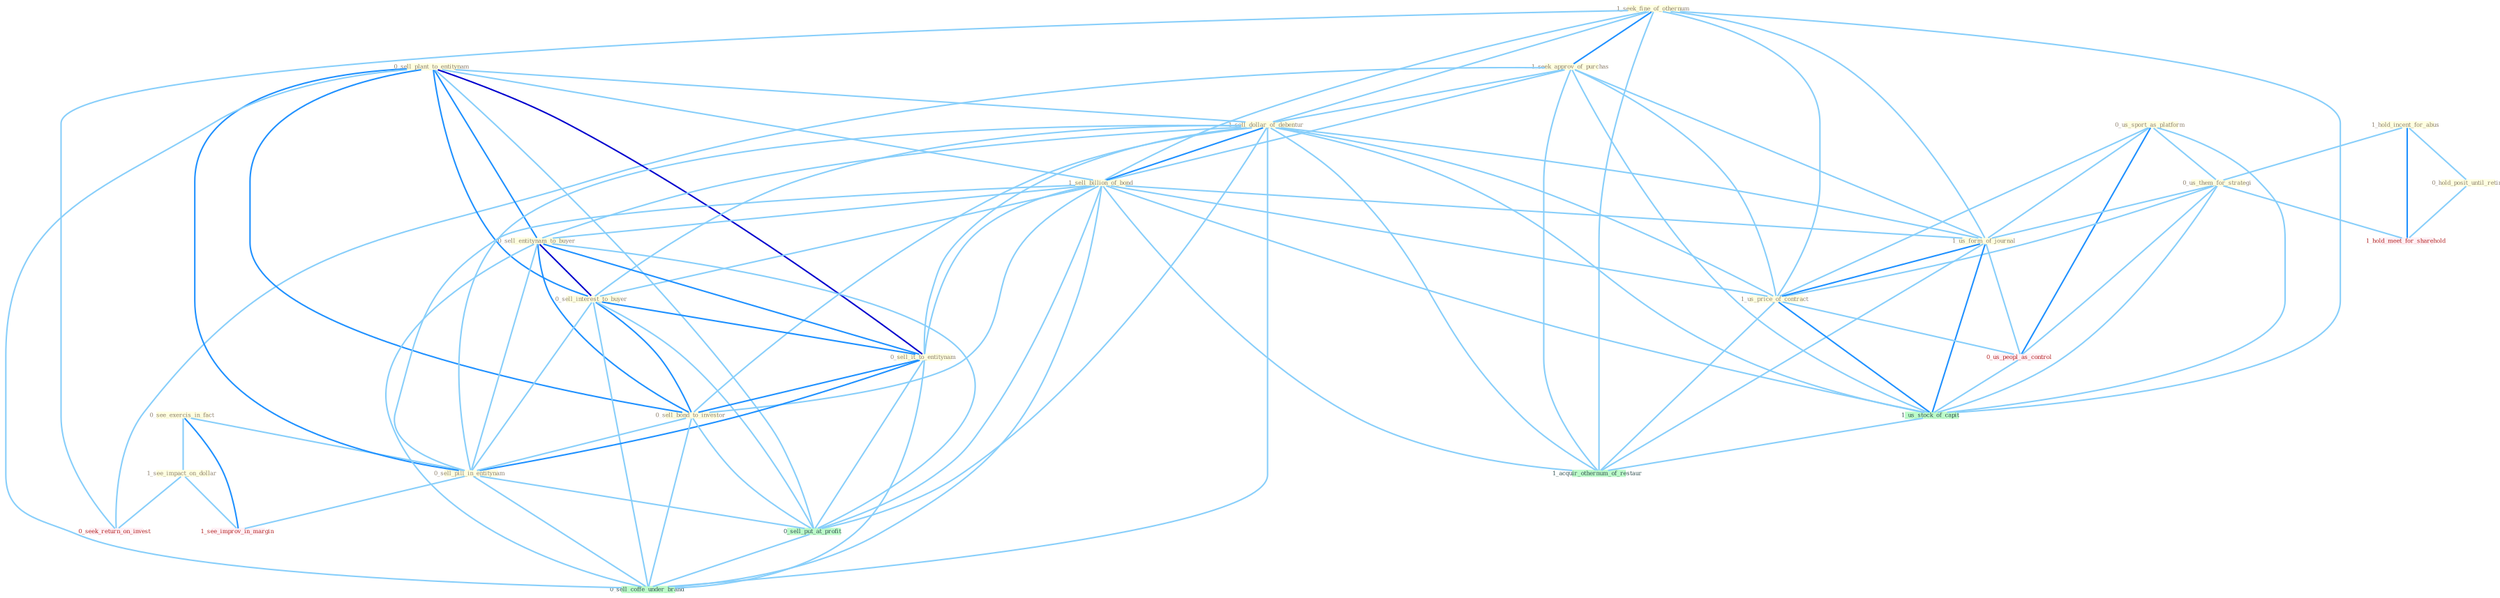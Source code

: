 Graph G{ 
    node
    [shape=polygon,style=filled,width=.5,height=.06,color="#BDFCC9",fixedsize=true,fontsize=4,
    fontcolor="#2f4f4f"];
    {node
    [color="#ffffe0", fontcolor="#8b7d6b"] "1_seek_fine_of_othernum " "1_seek_approv_of_purchas " "0_see_exercis_in_fact " "0_us_sport_as_platform " "1_hold_incent_for_abus " "1_see_impact_on_dollar " "0_sell_plant_to_entitynam " "0_us_them_for_strategi " "1_sell_dollar_of_debentur " "1_sell_billion_of_bond " "0_sell_entitynam_to_buyer " "0_sell_interest_to_buyer " "1_us_form_of_journal " "0_hold_posit_until_retir " "0_sell_it_to_entitynam " "0_sell_bond_to_investor " "0_sell_pill_in_entitynam " "1_us_price_of_contract "}
{node [color="#fff0f5", fontcolor="#b22222"] "0_us_peopl_as_control " "0_seek_return_on_invest " "1_see_improv_in_margin " "1_hold_meet_for_sharehold "}
edge [color="#B0E2FF"];

	"1_seek_fine_of_othernum " -- "1_seek_approv_of_purchas " [w="2", color="#1e90ff" , len=0.8];
	"1_seek_fine_of_othernum " -- "1_sell_dollar_of_debentur " [w="1", color="#87cefa" ];
	"1_seek_fine_of_othernum " -- "1_sell_billion_of_bond " [w="1", color="#87cefa" ];
	"1_seek_fine_of_othernum " -- "1_us_form_of_journal " [w="1", color="#87cefa" ];
	"1_seek_fine_of_othernum " -- "1_us_price_of_contract " [w="1", color="#87cefa" ];
	"1_seek_fine_of_othernum " -- "0_seek_return_on_invest " [w="1", color="#87cefa" ];
	"1_seek_fine_of_othernum " -- "1_us_stock_of_capit " [w="1", color="#87cefa" ];
	"1_seek_fine_of_othernum " -- "1_acquir_othernum_of_restaur " [w="1", color="#87cefa" ];
	"1_seek_approv_of_purchas " -- "1_sell_dollar_of_debentur " [w="1", color="#87cefa" ];
	"1_seek_approv_of_purchas " -- "1_sell_billion_of_bond " [w="1", color="#87cefa" ];
	"1_seek_approv_of_purchas " -- "1_us_form_of_journal " [w="1", color="#87cefa" ];
	"1_seek_approv_of_purchas " -- "1_us_price_of_contract " [w="1", color="#87cefa" ];
	"1_seek_approv_of_purchas " -- "0_seek_return_on_invest " [w="1", color="#87cefa" ];
	"1_seek_approv_of_purchas " -- "1_us_stock_of_capit " [w="1", color="#87cefa" ];
	"1_seek_approv_of_purchas " -- "1_acquir_othernum_of_restaur " [w="1", color="#87cefa" ];
	"0_see_exercis_in_fact " -- "1_see_impact_on_dollar " [w="1", color="#87cefa" ];
	"0_see_exercis_in_fact " -- "0_sell_pill_in_entitynam " [w="1", color="#87cefa" ];
	"0_see_exercis_in_fact " -- "1_see_improv_in_margin " [w="2", color="#1e90ff" , len=0.8];
	"0_us_sport_as_platform " -- "0_us_them_for_strategi " [w="1", color="#87cefa" ];
	"0_us_sport_as_platform " -- "1_us_form_of_journal " [w="1", color="#87cefa" ];
	"0_us_sport_as_platform " -- "1_us_price_of_contract " [w="1", color="#87cefa" ];
	"0_us_sport_as_platform " -- "0_us_peopl_as_control " [w="2", color="#1e90ff" , len=0.8];
	"0_us_sport_as_platform " -- "1_us_stock_of_capit " [w="1", color="#87cefa" ];
	"1_hold_incent_for_abus " -- "0_us_them_for_strategi " [w="1", color="#87cefa" ];
	"1_hold_incent_for_abus " -- "0_hold_posit_until_retir " [w="1", color="#87cefa" ];
	"1_hold_incent_for_abus " -- "1_hold_meet_for_sharehold " [w="2", color="#1e90ff" , len=0.8];
	"1_see_impact_on_dollar " -- "0_seek_return_on_invest " [w="1", color="#87cefa" ];
	"1_see_impact_on_dollar " -- "1_see_improv_in_margin " [w="1", color="#87cefa" ];
	"0_sell_plant_to_entitynam " -- "1_sell_dollar_of_debentur " [w="1", color="#87cefa" ];
	"0_sell_plant_to_entitynam " -- "1_sell_billion_of_bond " [w="1", color="#87cefa" ];
	"0_sell_plant_to_entitynam " -- "0_sell_entitynam_to_buyer " [w="2", color="#1e90ff" , len=0.8];
	"0_sell_plant_to_entitynam " -- "0_sell_interest_to_buyer " [w="2", color="#1e90ff" , len=0.8];
	"0_sell_plant_to_entitynam " -- "0_sell_it_to_entitynam " [w="3", color="#0000cd" , len=0.6];
	"0_sell_plant_to_entitynam " -- "0_sell_bond_to_investor " [w="2", color="#1e90ff" , len=0.8];
	"0_sell_plant_to_entitynam " -- "0_sell_pill_in_entitynam " [w="2", color="#1e90ff" , len=0.8];
	"0_sell_plant_to_entitynam " -- "0_sell_put_at_profit " [w="1", color="#87cefa" ];
	"0_sell_plant_to_entitynam " -- "0_sell_coffe_under_brand " [w="1", color="#87cefa" ];
	"0_us_them_for_strategi " -- "1_us_form_of_journal " [w="1", color="#87cefa" ];
	"0_us_them_for_strategi " -- "1_us_price_of_contract " [w="1", color="#87cefa" ];
	"0_us_them_for_strategi " -- "0_us_peopl_as_control " [w="1", color="#87cefa" ];
	"0_us_them_for_strategi " -- "1_us_stock_of_capit " [w="1", color="#87cefa" ];
	"0_us_them_for_strategi " -- "1_hold_meet_for_sharehold " [w="1", color="#87cefa" ];
	"1_sell_dollar_of_debentur " -- "1_sell_billion_of_bond " [w="2", color="#1e90ff" , len=0.8];
	"1_sell_dollar_of_debentur " -- "0_sell_entitynam_to_buyer " [w="1", color="#87cefa" ];
	"1_sell_dollar_of_debentur " -- "0_sell_interest_to_buyer " [w="1", color="#87cefa" ];
	"1_sell_dollar_of_debentur " -- "1_us_form_of_journal " [w="1", color="#87cefa" ];
	"1_sell_dollar_of_debentur " -- "0_sell_it_to_entitynam " [w="1", color="#87cefa" ];
	"1_sell_dollar_of_debentur " -- "0_sell_bond_to_investor " [w="1", color="#87cefa" ];
	"1_sell_dollar_of_debentur " -- "0_sell_pill_in_entitynam " [w="1", color="#87cefa" ];
	"1_sell_dollar_of_debentur " -- "1_us_price_of_contract " [w="1", color="#87cefa" ];
	"1_sell_dollar_of_debentur " -- "0_sell_put_at_profit " [w="1", color="#87cefa" ];
	"1_sell_dollar_of_debentur " -- "1_us_stock_of_capit " [w="1", color="#87cefa" ];
	"1_sell_dollar_of_debentur " -- "0_sell_coffe_under_brand " [w="1", color="#87cefa" ];
	"1_sell_dollar_of_debentur " -- "1_acquir_othernum_of_restaur " [w="1", color="#87cefa" ];
	"1_sell_billion_of_bond " -- "0_sell_entitynam_to_buyer " [w="1", color="#87cefa" ];
	"1_sell_billion_of_bond " -- "0_sell_interest_to_buyer " [w="1", color="#87cefa" ];
	"1_sell_billion_of_bond " -- "1_us_form_of_journal " [w="1", color="#87cefa" ];
	"1_sell_billion_of_bond " -- "0_sell_it_to_entitynam " [w="1", color="#87cefa" ];
	"1_sell_billion_of_bond " -- "0_sell_bond_to_investor " [w="1", color="#87cefa" ];
	"1_sell_billion_of_bond " -- "0_sell_pill_in_entitynam " [w="1", color="#87cefa" ];
	"1_sell_billion_of_bond " -- "1_us_price_of_contract " [w="1", color="#87cefa" ];
	"1_sell_billion_of_bond " -- "0_sell_put_at_profit " [w="1", color="#87cefa" ];
	"1_sell_billion_of_bond " -- "1_us_stock_of_capit " [w="1", color="#87cefa" ];
	"1_sell_billion_of_bond " -- "0_sell_coffe_under_brand " [w="1", color="#87cefa" ];
	"1_sell_billion_of_bond " -- "1_acquir_othernum_of_restaur " [w="1", color="#87cefa" ];
	"0_sell_entitynam_to_buyer " -- "0_sell_interest_to_buyer " [w="3", color="#0000cd" , len=0.6];
	"0_sell_entitynam_to_buyer " -- "0_sell_it_to_entitynam " [w="2", color="#1e90ff" , len=0.8];
	"0_sell_entitynam_to_buyer " -- "0_sell_bond_to_investor " [w="2", color="#1e90ff" , len=0.8];
	"0_sell_entitynam_to_buyer " -- "0_sell_pill_in_entitynam " [w="1", color="#87cefa" ];
	"0_sell_entitynam_to_buyer " -- "0_sell_put_at_profit " [w="1", color="#87cefa" ];
	"0_sell_entitynam_to_buyer " -- "0_sell_coffe_under_brand " [w="1", color="#87cefa" ];
	"0_sell_interest_to_buyer " -- "0_sell_it_to_entitynam " [w="2", color="#1e90ff" , len=0.8];
	"0_sell_interest_to_buyer " -- "0_sell_bond_to_investor " [w="2", color="#1e90ff" , len=0.8];
	"0_sell_interest_to_buyer " -- "0_sell_pill_in_entitynam " [w="1", color="#87cefa" ];
	"0_sell_interest_to_buyer " -- "0_sell_put_at_profit " [w="1", color="#87cefa" ];
	"0_sell_interest_to_buyer " -- "0_sell_coffe_under_brand " [w="1", color="#87cefa" ];
	"1_us_form_of_journal " -- "1_us_price_of_contract " [w="2", color="#1e90ff" , len=0.8];
	"1_us_form_of_journal " -- "0_us_peopl_as_control " [w="1", color="#87cefa" ];
	"1_us_form_of_journal " -- "1_us_stock_of_capit " [w="2", color="#1e90ff" , len=0.8];
	"1_us_form_of_journal " -- "1_acquir_othernum_of_restaur " [w="1", color="#87cefa" ];
	"0_hold_posit_until_retir " -- "1_hold_meet_for_sharehold " [w="1", color="#87cefa" ];
	"0_sell_it_to_entitynam " -- "0_sell_bond_to_investor " [w="2", color="#1e90ff" , len=0.8];
	"0_sell_it_to_entitynam " -- "0_sell_pill_in_entitynam " [w="2", color="#1e90ff" , len=0.8];
	"0_sell_it_to_entitynam " -- "0_sell_put_at_profit " [w="1", color="#87cefa" ];
	"0_sell_it_to_entitynam " -- "0_sell_coffe_under_brand " [w="1", color="#87cefa" ];
	"0_sell_bond_to_investor " -- "0_sell_pill_in_entitynam " [w="1", color="#87cefa" ];
	"0_sell_bond_to_investor " -- "0_sell_put_at_profit " [w="1", color="#87cefa" ];
	"0_sell_bond_to_investor " -- "0_sell_coffe_under_brand " [w="1", color="#87cefa" ];
	"0_sell_pill_in_entitynam " -- "0_sell_put_at_profit " [w="1", color="#87cefa" ];
	"0_sell_pill_in_entitynam " -- "1_see_improv_in_margin " [w="1", color="#87cefa" ];
	"0_sell_pill_in_entitynam " -- "0_sell_coffe_under_brand " [w="1", color="#87cefa" ];
	"1_us_price_of_contract " -- "0_us_peopl_as_control " [w="1", color="#87cefa" ];
	"1_us_price_of_contract " -- "1_us_stock_of_capit " [w="2", color="#1e90ff" , len=0.8];
	"1_us_price_of_contract " -- "1_acquir_othernum_of_restaur " [w="1", color="#87cefa" ];
	"0_us_peopl_as_control " -- "1_us_stock_of_capit " [w="1", color="#87cefa" ];
	"0_sell_put_at_profit " -- "0_sell_coffe_under_brand " [w="1", color="#87cefa" ];
	"1_us_stock_of_capit " -- "1_acquir_othernum_of_restaur " [w="1", color="#87cefa" ];
}